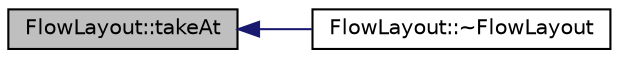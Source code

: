 digraph "FlowLayout::takeAt"
{
  edge [fontname="Helvetica",fontsize="10",labelfontname="Helvetica",labelfontsize="10"];
  node [fontname="Helvetica",fontsize="10",shape=record];
  rankdir="LR";
  Node56 [label="FlowLayout::takeAt",height=0.2,width=0.4,color="black", fillcolor="grey75", style="filled", fontcolor="black"];
  Node56 -> Node57 [dir="back",color="midnightblue",fontsize="10",style="solid",fontname="Helvetica"];
  Node57 [label="FlowLayout::~FlowLayout",height=0.2,width=0.4,color="black", fillcolor="white", style="filled",URL="$de/d94/class_flow_layout.html#abcbfd03a4758b98bcf13d44f5e673551",tooltip="[1] "];
}
